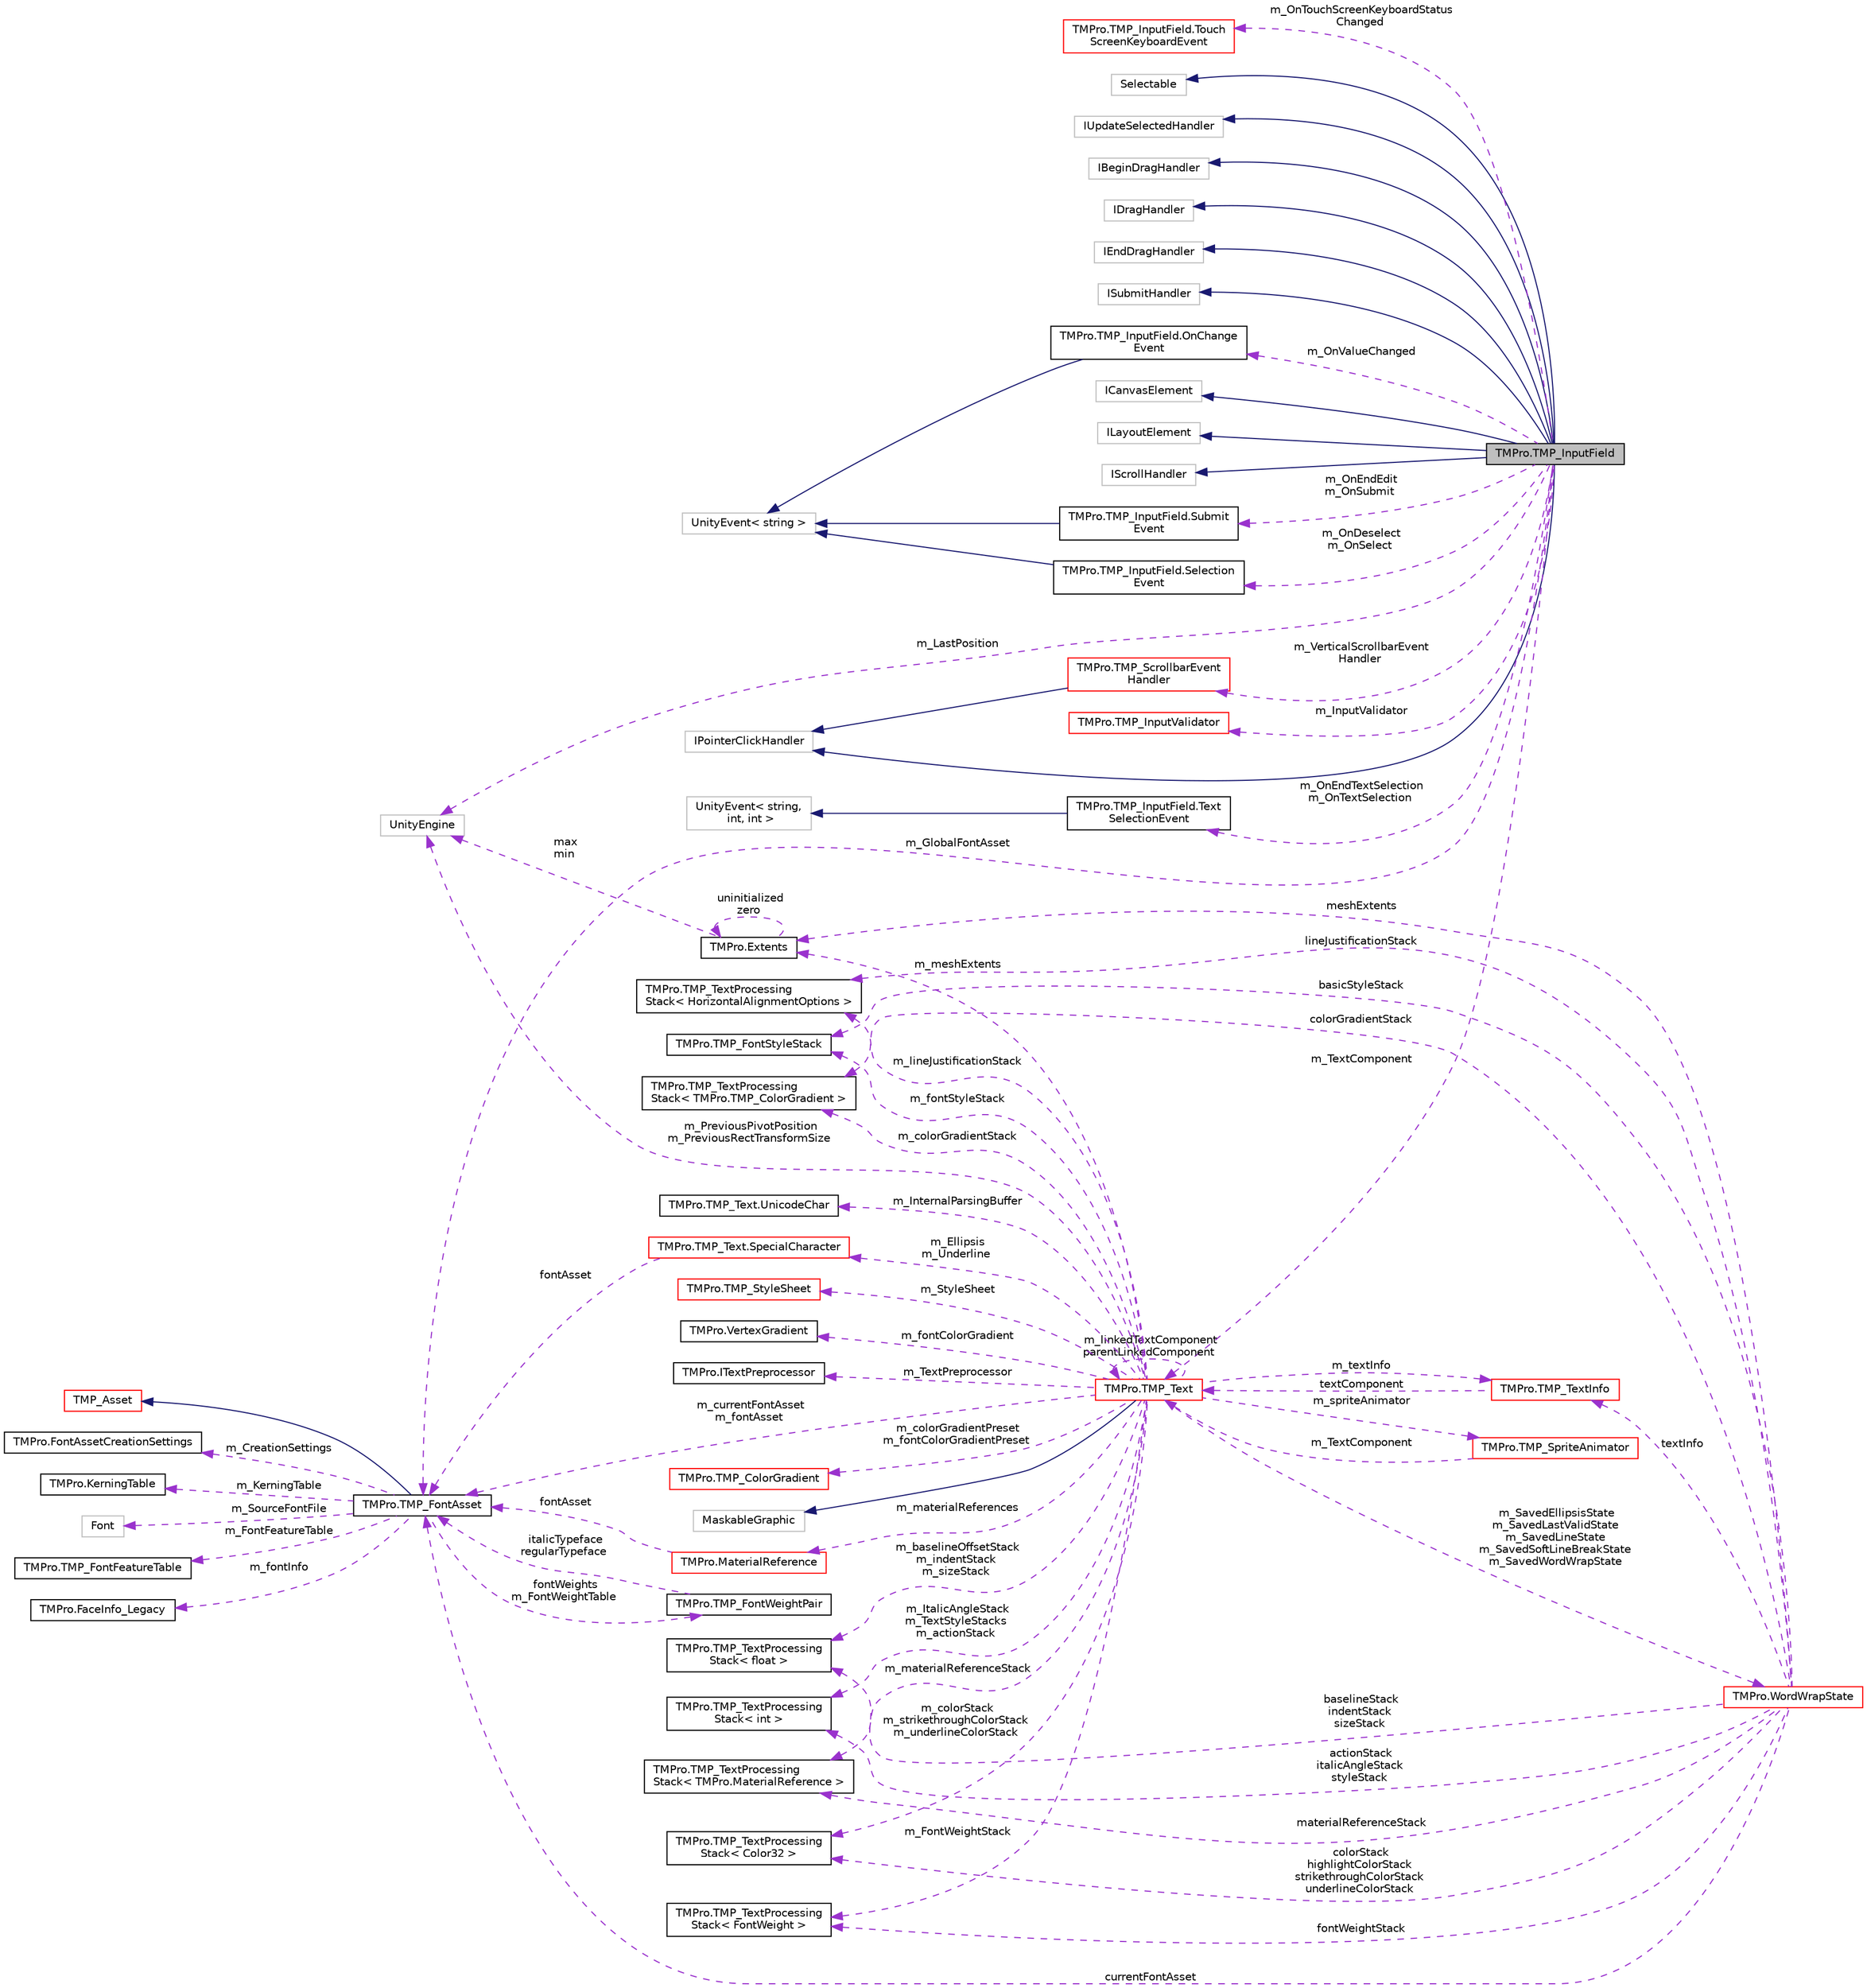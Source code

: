 digraph "TMPro.TMP_InputField"
{
 // LATEX_PDF_SIZE
  edge [fontname="Helvetica",fontsize="10",labelfontname="Helvetica",labelfontsize="10"];
  node [fontname="Helvetica",fontsize="10",shape=record];
  rankdir="LR";
  Node1 [label="TMPro.TMP_InputField",height=0.2,width=0.4,color="black", fillcolor="grey75", style="filled", fontcolor="black",tooltip="Editable text input field."];
  Node2 -> Node1 [dir="back",color="midnightblue",fontsize="10",style="solid",fontname="Helvetica"];
  Node2 [label="Selectable",height=0.2,width=0.4,color="grey75", fillcolor="white", style="filled",tooltip=" "];
  Node3 -> Node1 [dir="back",color="midnightblue",fontsize="10",style="solid",fontname="Helvetica"];
  Node3 [label="IUpdateSelectedHandler",height=0.2,width=0.4,color="grey75", fillcolor="white", style="filled",tooltip=" "];
  Node4 -> Node1 [dir="back",color="midnightblue",fontsize="10",style="solid",fontname="Helvetica"];
  Node4 [label="IBeginDragHandler",height=0.2,width=0.4,color="grey75", fillcolor="white", style="filled",tooltip=" "];
  Node5 -> Node1 [dir="back",color="midnightblue",fontsize="10",style="solid",fontname="Helvetica"];
  Node5 [label="IDragHandler",height=0.2,width=0.4,color="grey75", fillcolor="white", style="filled",tooltip=" "];
  Node6 -> Node1 [dir="back",color="midnightblue",fontsize="10",style="solid",fontname="Helvetica"];
  Node6 [label="IEndDragHandler",height=0.2,width=0.4,color="grey75", fillcolor="white", style="filled",tooltip=" "];
  Node7 -> Node1 [dir="back",color="midnightblue",fontsize="10",style="solid",fontname="Helvetica"];
  Node7 [label="IPointerClickHandler",height=0.2,width=0.4,color="grey75", fillcolor="white", style="filled",tooltip=" "];
  Node8 -> Node1 [dir="back",color="midnightblue",fontsize="10",style="solid",fontname="Helvetica"];
  Node8 [label="ISubmitHandler",height=0.2,width=0.4,color="grey75", fillcolor="white", style="filled",tooltip=" "];
  Node9 -> Node1 [dir="back",color="midnightblue",fontsize="10",style="solid",fontname="Helvetica"];
  Node9 [label="ICanvasElement",height=0.2,width=0.4,color="grey75", fillcolor="white", style="filled",tooltip=" "];
  Node10 -> Node1 [dir="back",color="midnightblue",fontsize="10",style="solid",fontname="Helvetica"];
  Node10 [label="ILayoutElement",height=0.2,width=0.4,color="grey75", fillcolor="white", style="filled",tooltip=" "];
  Node11 -> Node1 [dir="back",color="midnightblue",fontsize="10",style="solid",fontname="Helvetica"];
  Node11 [label="IScrollHandler",height=0.2,width=0.4,color="grey75", fillcolor="white", style="filled",tooltip=" "];
  Node12 -> Node1 [dir="back",color="darkorchid3",fontsize="10",style="dashed",label=" m_GlobalFontAsset" ,fontname="Helvetica"];
  Node12 [label="TMPro.TMP_FontAsset",height=0.2,width=0.4,color="black", fillcolor="white", style="filled",URL="$class_t_m_pro_1_1_t_m_p___font_asset.html",tooltip=" "];
  Node13 -> Node12 [dir="back",color="midnightblue",fontsize="10",style="solid",fontname="Helvetica"];
  Node13 [label="TMP_Asset",height=0.2,width=0.4,color="red", fillcolor="white", style="filled",URL="$class_t_m_pro_1_1_t_m_p___asset.html",tooltip=" "];
  Node15 -> Node12 [dir="back",color="darkorchid3",fontsize="10",style="dashed",label=" m_CreationSettings" ,fontname="Helvetica"];
  Node15 [label="TMPro.FontAssetCreationSettings",height=0.2,width=0.4,color="black", fillcolor="white", style="filled",URL="$struct_t_m_pro_1_1_font_asset_creation_settings.html",tooltip=" "];
  Node16 -> Node12 [dir="back",color="darkorchid3",fontsize="10",style="dashed",label=" m_KerningTable" ,fontname="Helvetica"];
  Node16 [label="TMPro.KerningTable",height=0.2,width=0.4,color="black", fillcolor="white", style="filled",URL="$class_t_m_pro_1_1_kerning_table.html",tooltip=" "];
  Node17 -> Node12 [dir="back",color="darkorchid3",fontsize="10",style="dashed",label=" fontWeights\nm_FontWeightTable" ,fontname="Helvetica"];
  Node17 [label="TMPro.TMP_FontWeightPair",height=0.2,width=0.4,color="black", fillcolor="white", style="filled",URL="$struct_t_m_pro_1_1_t_m_p___font_weight_pair.html",tooltip="Contains the font assets for the regular and italic styles associated with a given font weight."];
  Node12 -> Node17 [dir="back",color="darkorchid3",fontsize="10",style="dashed",label=" italicTypeface\nregularTypeface" ,fontname="Helvetica"];
  Node18 -> Node12 [dir="back",color="darkorchid3",fontsize="10",style="dashed",label=" m_SourceFontFile" ,fontname="Helvetica"];
  Node18 [label="Font",height=0.2,width=0.4,color="grey75", fillcolor="white", style="filled",tooltip=" "];
  Node19 -> Node12 [dir="back",color="darkorchid3",fontsize="10",style="dashed",label=" m_FontFeatureTable" ,fontname="Helvetica"];
  Node19 [label="TMPro.TMP_FontFeatureTable",height=0.2,width=0.4,color="black", fillcolor="white", style="filled",URL="$class_t_m_pro_1_1_t_m_p___font_feature_table.html",tooltip="Table that contains the various font features available for the given font asset."];
  Node20 -> Node12 [dir="back",color="darkorchid3",fontsize="10",style="dashed",label=" m_fontInfo" ,fontname="Helvetica"];
  Node20 [label="TMPro.FaceInfo_Legacy",height=0.2,width=0.4,color="black", fillcolor="white", style="filled",URL="$class_t_m_pro_1_1_face_info___legacy.html",tooltip="Class that contains the basic information about the font."];
  Node21 -> Node1 [dir="back",color="darkorchid3",fontsize="10",style="dashed",label=" m_LastPosition" ,fontname="Helvetica"];
  Node21 [label="UnityEngine",height=0.2,width=0.4,color="grey75", fillcolor="white", style="filled",tooltip=" "];
  Node22 -> Node1 [dir="back",color="darkorchid3",fontsize="10",style="dashed",label=" m_OnValueChanged" ,fontname="Helvetica"];
  Node22 [label="TMPro.TMP_InputField.OnChange\lEvent",height=0.2,width=0.4,color="black", fillcolor="white", style="filled",URL="$class_t_m_pro_1_1_t_m_p___input_field_1_1_on_change_event.html",tooltip=" "];
  Node23 -> Node22 [dir="back",color="midnightblue",fontsize="10",style="solid",fontname="Helvetica"];
  Node23 [label="UnityEvent\< string \>",height=0.2,width=0.4,color="grey75", fillcolor="white", style="filled",tooltip=" "];
  Node24 -> Node1 [dir="back",color="darkorchid3",fontsize="10",style="dashed",label=" m_OnEndTextSelection\nm_OnTextSelection" ,fontname="Helvetica"];
  Node24 [label="TMPro.TMP_InputField.Text\lSelectionEvent",height=0.2,width=0.4,color="black", fillcolor="white", style="filled",URL="$class_t_m_pro_1_1_t_m_p___input_field_1_1_text_selection_event.html",tooltip=" "];
  Node25 -> Node24 [dir="back",color="midnightblue",fontsize="10",style="solid",fontname="Helvetica"];
  Node25 [label="UnityEvent\< string,\l int, int \>",height=0.2,width=0.4,color="grey75", fillcolor="white", style="filled",tooltip=" "];
  Node26 -> Node1 [dir="back",color="darkorchid3",fontsize="10",style="dashed",label=" m_OnDeselect\nm_OnSelect" ,fontname="Helvetica"];
  Node26 [label="TMPro.TMP_InputField.Selection\lEvent",height=0.2,width=0.4,color="black", fillcolor="white", style="filled",URL="$class_t_m_pro_1_1_t_m_p___input_field_1_1_selection_event.html",tooltip=" "];
  Node23 -> Node26 [dir="back",color="midnightblue",fontsize="10",style="solid",fontname="Helvetica"];
  Node27 -> Node1 [dir="back",color="darkorchid3",fontsize="10",style="dashed",label=" m_TextComponent" ,fontname="Helvetica"];
  Node27 [label="TMPro.TMP_Text",height=0.2,width=0.4,color="red", fillcolor="white", style="filled",URL="$class_t_m_pro_1_1_t_m_p___text.html",tooltip="Base class which contains common properties and functions shared between the TextMeshPro and TextMesh..."];
  Node28 -> Node27 [dir="back",color="midnightblue",fontsize="10",style="solid",fontname="Helvetica"];
  Node28 [label="MaskableGraphic",height=0.2,width=0.4,color="grey75", fillcolor="white", style="filled",tooltip=" "];
  Node29 -> Node27 [dir="back",color="darkorchid3",fontsize="10",style="dashed",label=" m_fontStyleStack" ,fontname="Helvetica"];
  Node29 [label="TMPro.TMP_FontStyleStack",height=0.2,width=0.4,color="black", fillcolor="white", style="filled",URL="$struct_t_m_pro_1_1_t_m_p___font_style_stack.html",tooltip="Structure used to track basic XML tags which are binary (on / off)"];
  Node30 -> Node27 [dir="back",color="darkorchid3",fontsize="10",style="dashed",label=" m_colorGradientStack" ,fontname="Helvetica"];
  Node30 [label="TMPro.TMP_TextProcessing\lStack\< TMPro.TMP_ColorGradient \>",height=0.2,width=0.4,color="black", fillcolor="white", style="filled",URL="$struct_t_m_pro_1_1_t_m_p___text_processing_stack.html",tooltip=" "];
  Node31 -> Node27 [dir="back",color="darkorchid3",fontsize="10",style="dashed",label=" m_InternalParsingBuffer" ,fontname="Helvetica"];
  Node31 [label="TMPro.TMP_Text.UnicodeChar",height=0.2,width=0.4,color="black", fillcolor="white", style="filled",URL="$struct_t_m_pro_1_1_t_m_p___text_1_1_unicode_char.html",tooltip=" "];
  Node32 -> Node27 [dir="back",color="darkorchid3",fontsize="10",style="dashed",label=" m_lineJustificationStack" ,fontname="Helvetica"];
  Node32 [label="TMPro.TMP_TextProcessing\lStack\< HorizontalAlignmentOptions \>",height=0.2,width=0.4,color="black", fillcolor="white", style="filled",URL="$struct_t_m_pro_1_1_t_m_p___text_processing_stack.html",tooltip=" "];
  Node33 -> Node27 [dir="back",color="darkorchid3",fontsize="10",style="dashed",label=" m_materialReferences" ,fontname="Helvetica"];
  Node33 [label="TMPro.MaterialReference",height=0.2,width=0.4,color="red", fillcolor="white", style="filled",URL="$struct_t_m_pro_1_1_material_reference.html",tooltip=" "];
  Node12 -> Node33 [dir="back",color="darkorchid3",fontsize="10",style="dashed",label=" fontAsset" ,fontname="Helvetica"];
  Node35 -> Node27 [dir="back",color="darkorchid3",fontsize="10",style="dashed",label=" m_textInfo" ,fontname="Helvetica"];
  Node35 [label="TMPro.TMP_TextInfo",height=0.2,width=0.4,color="red", fillcolor="white", style="filled",URL="$class_t_m_pro_1_1_t_m_p___text_info.html",tooltip="Class which contains information about every element contained within the text object."];
  Node27 -> Node35 [dir="back",color="darkorchid3",fontsize="10",style="dashed",label=" textComponent" ,fontname="Helvetica"];
  Node39 -> Node27 [dir="back",color="darkorchid3",fontsize="10",style="dashed",label=" m_meshExtents" ,fontname="Helvetica"];
  Node39 [label="TMPro.Extents",height=0.2,width=0.4,color="black", fillcolor="white", style="filled",URL="$struct_t_m_pro_1_1_extents.html",tooltip=" "];
  Node39 -> Node39 [dir="back",color="darkorchid3",fontsize="10",style="dashed",label=" uninitialized\nzero" ,fontname="Helvetica"];
  Node21 -> Node39 [dir="back",color="darkorchid3",fontsize="10",style="dashed",label=" max\nmin" ,fontname="Helvetica"];
  Node12 -> Node27 [dir="back",color="darkorchid3",fontsize="10",style="dashed",label=" m_currentFontAsset\nm_fontAsset" ,fontname="Helvetica"];
  Node21 -> Node27 [dir="back",color="darkorchid3",fontsize="10",style="dashed",label=" m_PreviousPivotPosition\nm_PreviousRectTransformSize" ,fontname="Helvetica"];
  Node48 -> Node27 [dir="back",color="darkorchid3",fontsize="10",style="dashed",label=" m_StyleSheet" ,fontname="Helvetica"];
  Node48 [label="TMPro.TMP_StyleSheet",height=0.2,width=0.4,color="red", fillcolor="white", style="filled",URL="$class_t_m_pro_1_1_t_m_p___style_sheet.html",tooltip=" "];
  Node49 -> Node27 [dir="back",color="darkorchid3",fontsize="10",style="dashed",label=" m_fontColorGradient" ,fontname="Helvetica"];
  Node49 [label="TMPro.VertexGradient",height=0.2,width=0.4,color="black", fillcolor="white", style="filled",URL="$struct_t_m_pro_1_1_vertex_gradient.html",tooltip="TMP custom data type to represent 32 bit characters."];
  Node50 -> Node27 [dir="back",color="darkorchid3",fontsize="10",style="dashed",label=" m_Ellipsis\nm_Underline" ,fontname="Helvetica"];
  Node50 [label="TMPro.TMP_Text.SpecialCharacter",height=0.2,width=0.4,color="red", fillcolor="white", style="filled",URL="$struct_t_m_pro_1_1_t_m_p___text_1_1_special_character.html",tooltip=" "];
  Node12 -> Node50 [dir="back",color="darkorchid3",fontsize="10",style="dashed",label=" fontAsset" ,fontname="Helvetica"];
  Node27 -> Node27 [dir="back",color="darkorchid3",fontsize="10",style="dashed",label=" m_linkedTextComponent\nparentLinkedComponent" ,fontname="Helvetica"];
  Node53 -> Node27 [dir="back",color="darkorchid3",fontsize="10",style="dashed",label=" m_TextPreprocessor" ,fontname="Helvetica"];
  Node53 [label="TMPro.ITextPreprocessor",height=0.2,width=0.4,color="black", fillcolor="white", style="filled",URL="$interface_t_m_pro_1_1_i_text_preprocessor.html",tooltip="Interface used for preprocessing and shaping of text."];
  Node54 -> Node27 [dir="back",color="darkorchid3",fontsize="10",style="dashed",label=" m_colorStack\nm_strikethroughColorStack\nm_underlineColorStack" ,fontname="Helvetica"];
  Node54 [label="TMPro.TMP_TextProcessing\lStack\< Color32 \>",height=0.2,width=0.4,color="black", fillcolor="white", style="filled",URL="$struct_t_m_pro_1_1_t_m_p___text_processing_stack.html",tooltip=" "];
  Node55 -> Node27 [dir="back",color="darkorchid3",fontsize="10",style="dashed",label=" m_colorGradientPreset\nm_fontColorGradientPreset" ,fontname="Helvetica"];
  Node55 [label="TMPro.TMP_ColorGradient",height=0.2,width=0.4,color="red", fillcolor="white", style="filled",URL="$class_t_m_pro_1_1_t_m_p___color_gradient.html",tooltip=" "];
  Node56 -> Node27 [dir="back",color="darkorchid3",fontsize="10",style="dashed",label=" m_spriteAnimator" ,fontname="Helvetica"];
  Node56 [label="TMPro.TMP_SpriteAnimator",height=0.2,width=0.4,color="red", fillcolor="white", style="filled",URL="$class_t_m_pro_1_1_t_m_p___sprite_animator.html",tooltip=" "];
  Node27 -> Node56 [dir="back",color="darkorchid3",fontsize="10",style="dashed",label=" m_TextComponent" ,fontname="Helvetica"];
  Node58 -> Node27 [dir="back",color="darkorchid3",fontsize="10",style="dashed",label=" m_FontWeightStack" ,fontname="Helvetica"];
  Node58 [label="TMPro.TMP_TextProcessing\lStack\< FontWeight \>",height=0.2,width=0.4,color="black", fillcolor="white", style="filled",URL="$struct_t_m_pro_1_1_t_m_p___text_processing_stack.html",tooltip=" "];
  Node59 -> Node27 [dir="back",color="darkorchid3",fontsize="10",style="dashed",label=" m_baselineOffsetStack\nm_indentStack\nm_sizeStack" ,fontname="Helvetica"];
  Node59 [label="TMPro.TMP_TextProcessing\lStack\< float \>",height=0.2,width=0.4,color="black", fillcolor="white", style="filled",URL="$struct_t_m_pro_1_1_t_m_p___text_processing_stack.html",tooltip=" "];
  Node60 -> Node27 [dir="back",color="darkorchid3",fontsize="10",style="dashed",label=" m_ItalicAngleStack\nm_TextStyleStacks\nm_actionStack" ,fontname="Helvetica"];
  Node60 [label="TMPro.TMP_TextProcessing\lStack\< int \>",height=0.2,width=0.4,color="black", fillcolor="white", style="filled",URL="$struct_t_m_pro_1_1_t_m_p___text_processing_stack.html",tooltip=" "];
  Node61 -> Node27 [dir="back",color="darkorchid3",fontsize="10",style="dashed",label=" m_SavedEllipsisState\nm_SavedLastValidState\nm_SavedLineState\nm_SavedSoftLineBreakState\nm_SavedWordWrapState" ,fontname="Helvetica"];
  Node61 [label="TMPro.WordWrapState",height=0.2,width=0.4,color="red", fillcolor="white", style="filled",URL="$struct_t_m_pro_1_1_word_wrap_state.html",tooltip=" "];
  Node29 -> Node61 [dir="back",color="darkorchid3",fontsize="10",style="dashed",label=" basicStyleStack" ,fontname="Helvetica"];
  Node32 -> Node61 [dir="back",color="darkorchid3",fontsize="10",style="dashed",label=" lineJustificationStack" ,fontname="Helvetica"];
  Node30 -> Node61 [dir="back",color="darkorchid3",fontsize="10",style="dashed",label=" colorGradientStack" ,fontname="Helvetica"];
  Node35 -> Node61 [dir="back",color="darkorchid3",fontsize="10",style="dashed",label=" textInfo" ,fontname="Helvetica"];
  Node39 -> Node61 [dir="back",color="darkorchid3",fontsize="10",style="dashed",label=" meshExtents" ,fontname="Helvetica"];
  Node12 -> Node61 [dir="back",color="darkorchid3",fontsize="10",style="dashed",label=" currentFontAsset" ,fontname="Helvetica"];
  Node54 -> Node61 [dir="back",color="darkorchid3",fontsize="10",style="dashed",label=" colorStack\nhighlightColorStack\nstrikethroughColorStack\nunderlineColorStack" ,fontname="Helvetica"];
  Node58 -> Node61 [dir="back",color="darkorchid3",fontsize="10",style="dashed",label=" fontWeightStack" ,fontname="Helvetica"];
  Node59 -> Node61 [dir="back",color="darkorchid3",fontsize="10",style="dashed",label=" baselineStack\nindentStack\nsizeStack" ,fontname="Helvetica"];
  Node62 -> Node61 [dir="back",color="darkorchid3",fontsize="10",style="dashed",label=" materialReferenceStack" ,fontname="Helvetica"];
  Node62 [label="TMPro.TMP_TextProcessing\lStack\< TMPro.MaterialReference \>",height=0.2,width=0.4,color="black", fillcolor="white", style="filled",URL="$struct_t_m_pro_1_1_t_m_p___text_processing_stack.html",tooltip=" "];
  Node60 -> Node61 [dir="back",color="darkorchid3",fontsize="10",style="dashed",label=" actionStack\nitalicAngleStack\nstyleStack" ,fontname="Helvetica"];
  Node62 -> Node27 [dir="back",color="darkorchid3",fontsize="10",style="dashed",label=" m_materialReferenceStack" ,fontname="Helvetica"];
  Node67 -> Node1 [dir="back",color="darkorchid3",fontsize="10",style="dashed",label=" m_InputValidator" ,fontname="Helvetica"];
  Node67 [label="TMPro.TMP_InputValidator",height=0.2,width=0.4,color="red", fillcolor="white", style="filled",URL="$class_t_m_pro_1_1_t_m_p___input_validator.html",tooltip="Custom text input validator where user can implement their own custom character validation."];
  Node68 -> Node1 [dir="back",color="darkorchid3",fontsize="10",style="dashed",label=" m_OnEndEdit\nm_OnSubmit" ,fontname="Helvetica"];
  Node68 [label="TMPro.TMP_InputField.Submit\lEvent",height=0.2,width=0.4,color="black", fillcolor="white", style="filled",URL="$class_t_m_pro_1_1_t_m_p___input_field_1_1_submit_event.html",tooltip=" "];
  Node23 -> Node68 [dir="back",color="midnightblue",fontsize="10",style="solid",fontname="Helvetica"];
  Node69 -> Node1 [dir="back",color="darkorchid3",fontsize="10",style="dashed",label=" m_OnTouchScreenKeyboardStatus\lChanged" ,fontname="Helvetica"];
  Node69 [label="TMPro.TMP_InputField.Touch\lScreenKeyboardEvent",height=0.2,width=0.4,color="red", fillcolor="white", style="filled",URL="$class_t_m_pro_1_1_t_m_p___input_field_1_1_touch_screen_keyboard_event.html",tooltip=" "];
  Node71 -> Node1 [dir="back",color="darkorchid3",fontsize="10",style="dashed",label=" m_VerticalScrollbarEvent\lHandler" ,fontname="Helvetica"];
  Node71 [label="TMPro.TMP_ScrollbarEvent\lHandler",height=0.2,width=0.4,color="red", fillcolor="white", style="filled",URL="$class_t_m_pro_1_1_t_m_p___scrollbar_event_handler.html",tooltip=" "];
  Node7 -> Node71 [dir="back",color="midnightblue",fontsize="10",style="solid",fontname="Helvetica"];
}
